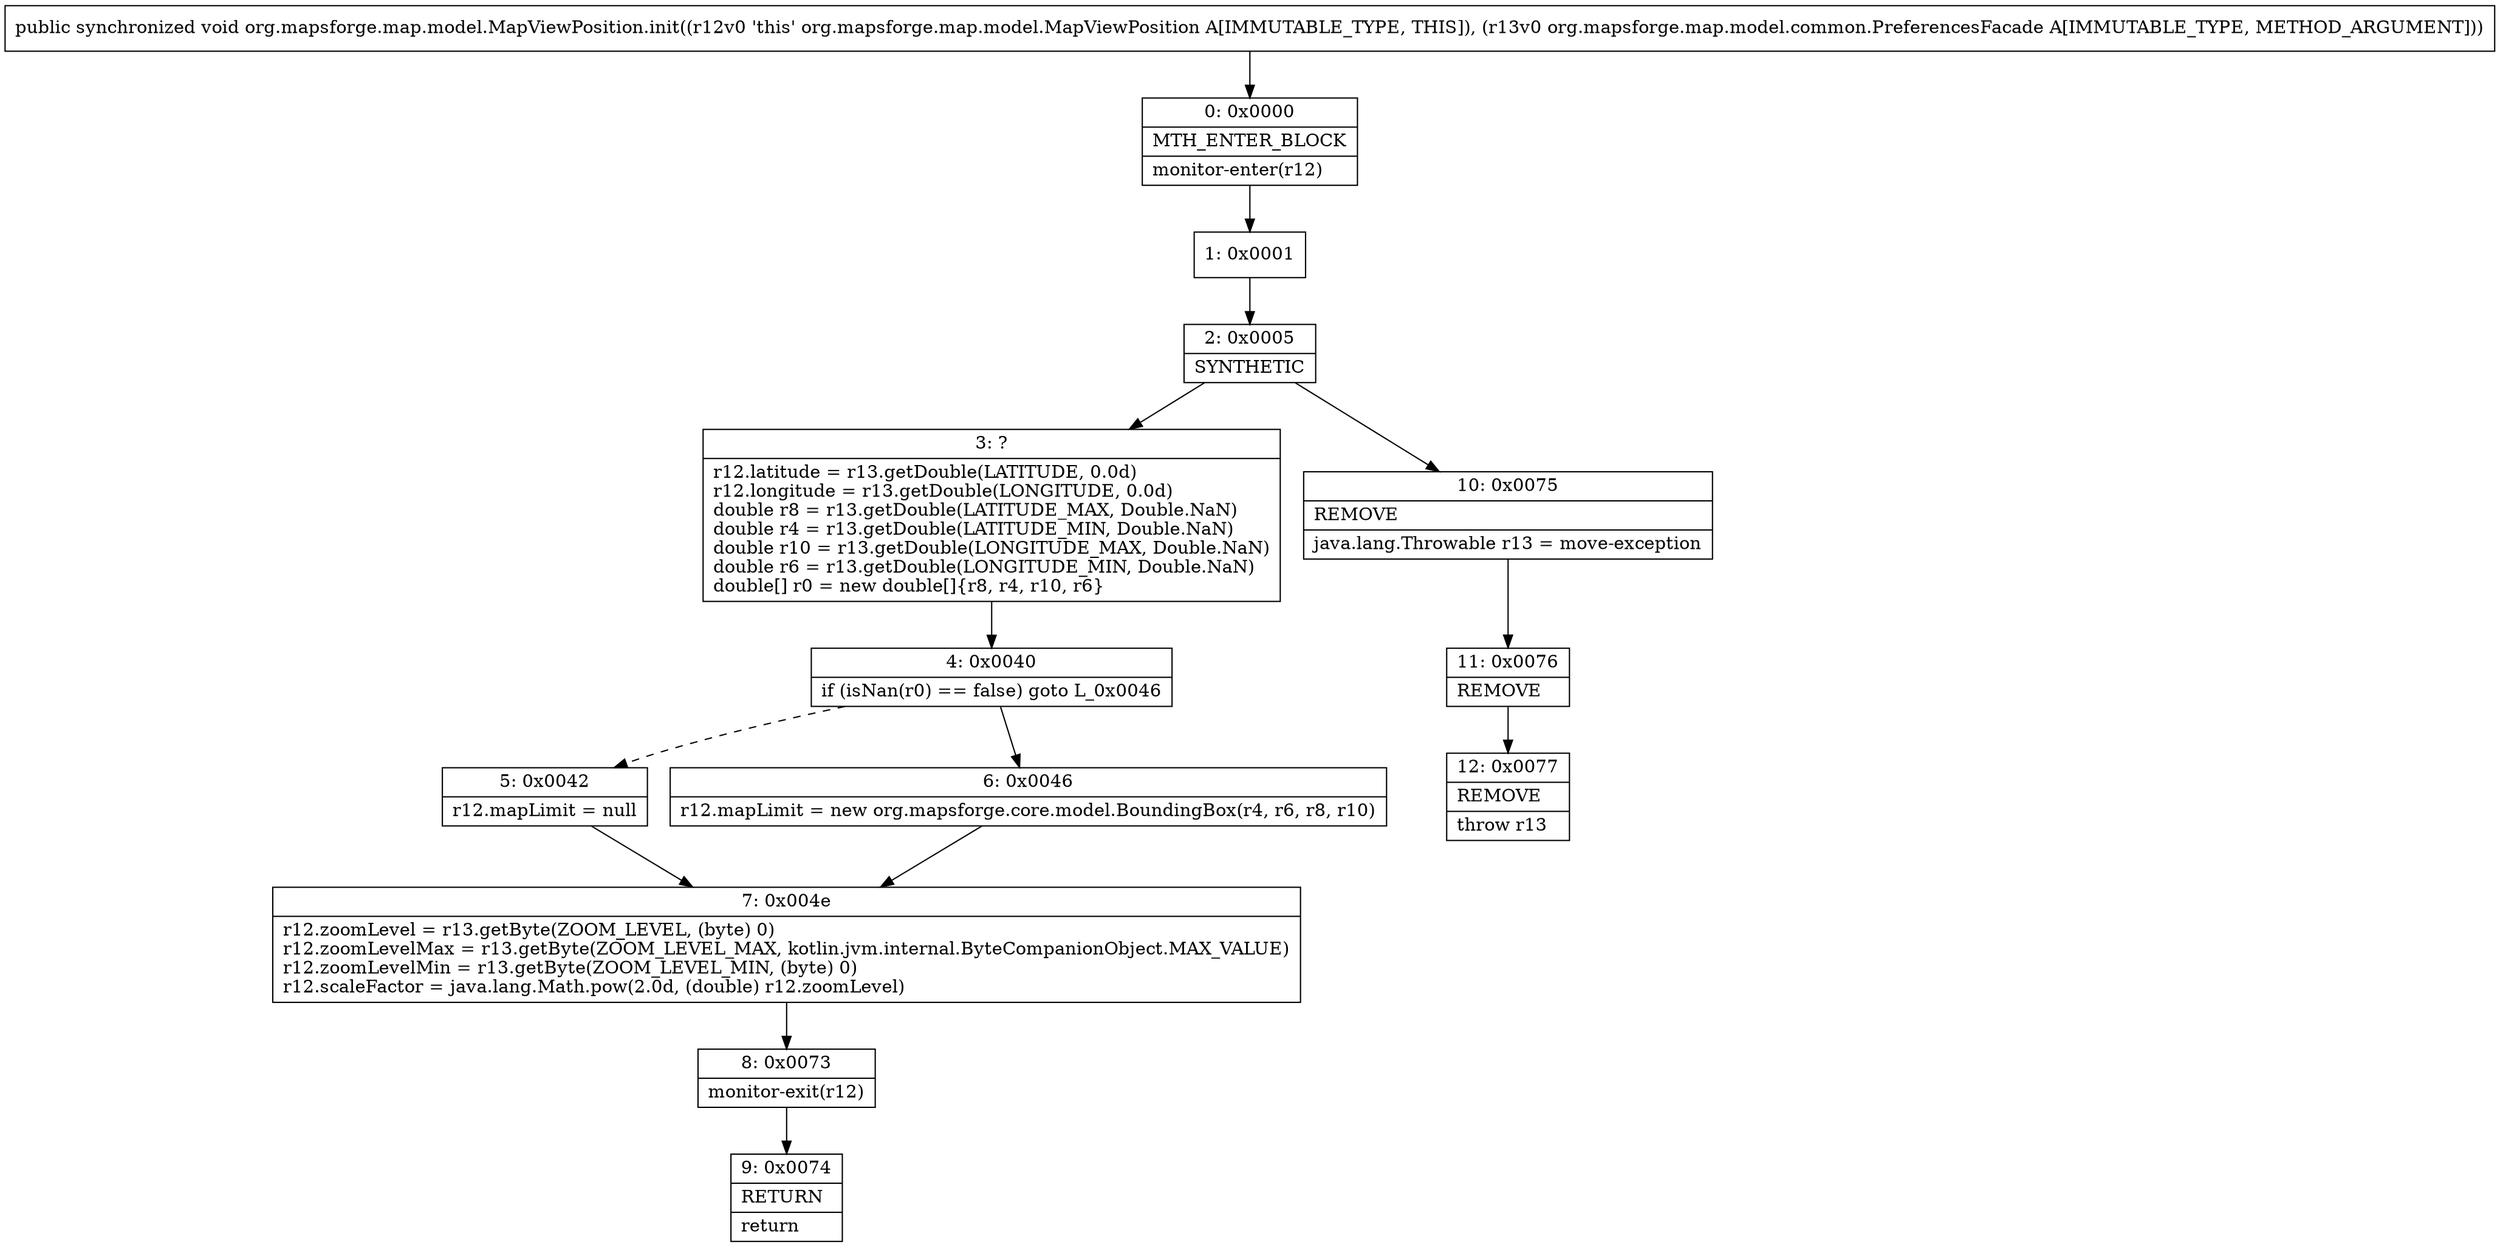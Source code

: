 digraph "CFG fororg.mapsforge.map.model.MapViewPosition.init(Lorg\/mapsforge\/map\/model\/common\/PreferencesFacade;)V" {
Node_0 [shape=record,label="{0\:\ 0x0000|MTH_ENTER_BLOCK\l|monitor\-enter(r12)\l}"];
Node_1 [shape=record,label="{1\:\ 0x0001}"];
Node_2 [shape=record,label="{2\:\ 0x0005|SYNTHETIC\l}"];
Node_3 [shape=record,label="{3\:\ ?|r12.latitude = r13.getDouble(LATITUDE, 0.0d)\lr12.longitude = r13.getDouble(LONGITUDE, 0.0d)\ldouble r8 = r13.getDouble(LATITUDE_MAX, Double.NaN)\ldouble r4 = r13.getDouble(LATITUDE_MIN, Double.NaN)\ldouble r10 = r13.getDouble(LONGITUDE_MAX, Double.NaN)\ldouble r6 = r13.getDouble(LONGITUDE_MIN, Double.NaN)\ldouble[] r0 = new double[]\{r8, r4, r10, r6\}\l}"];
Node_4 [shape=record,label="{4\:\ 0x0040|if (isNan(r0) == false) goto L_0x0046\l}"];
Node_5 [shape=record,label="{5\:\ 0x0042|r12.mapLimit = null\l}"];
Node_6 [shape=record,label="{6\:\ 0x0046|r12.mapLimit = new org.mapsforge.core.model.BoundingBox(r4, r6, r8, r10)\l}"];
Node_7 [shape=record,label="{7\:\ 0x004e|r12.zoomLevel = r13.getByte(ZOOM_LEVEL, (byte) 0)\lr12.zoomLevelMax = r13.getByte(ZOOM_LEVEL_MAX, kotlin.jvm.internal.ByteCompanionObject.MAX_VALUE)\lr12.zoomLevelMin = r13.getByte(ZOOM_LEVEL_MIN, (byte) 0)\lr12.scaleFactor = java.lang.Math.pow(2.0d, (double) r12.zoomLevel)\l}"];
Node_8 [shape=record,label="{8\:\ 0x0073|monitor\-exit(r12)\l}"];
Node_9 [shape=record,label="{9\:\ 0x0074|RETURN\l|return\l}"];
Node_10 [shape=record,label="{10\:\ 0x0075|REMOVE\l|java.lang.Throwable r13 = move\-exception\l}"];
Node_11 [shape=record,label="{11\:\ 0x0076|REMOVE\l}"];
Node_12 [shape=record,label="{12\:\ 0x0077|REMOVE\l|throw r13\l}"];
MethodNode[shape=record,label="{public synchronized void org.mapsforge.map.model.MapViewPosition.init((r12v0 'this' org.mapsforge.map.model.MapViewPosition A[IMMUTABLE_TYPE, THIS]), (r13v0 org.mapsforge.map.model.common.PreferencesFacade A[IMMUTABLE_TYPE, METHOD_ARGUMENT])) }"];
MethodNode -> Node_0;
Node_0 -> Node_1;
Node_1 -> Node_2;
Node_2 -> Node_3;
Node_2 -> Node_10;
Node_3 -> Node_4;
Node_4 -> Node_5[style=dashed];
Node_4 -> Node_6;
Node_5 -> Node_7;
Node_6 -> Node_7;
Node_7 -> Node_8;
Node_8 -> Node_9;
Node_10 -> Node_11;
Node_11 -> Node_12;
}

